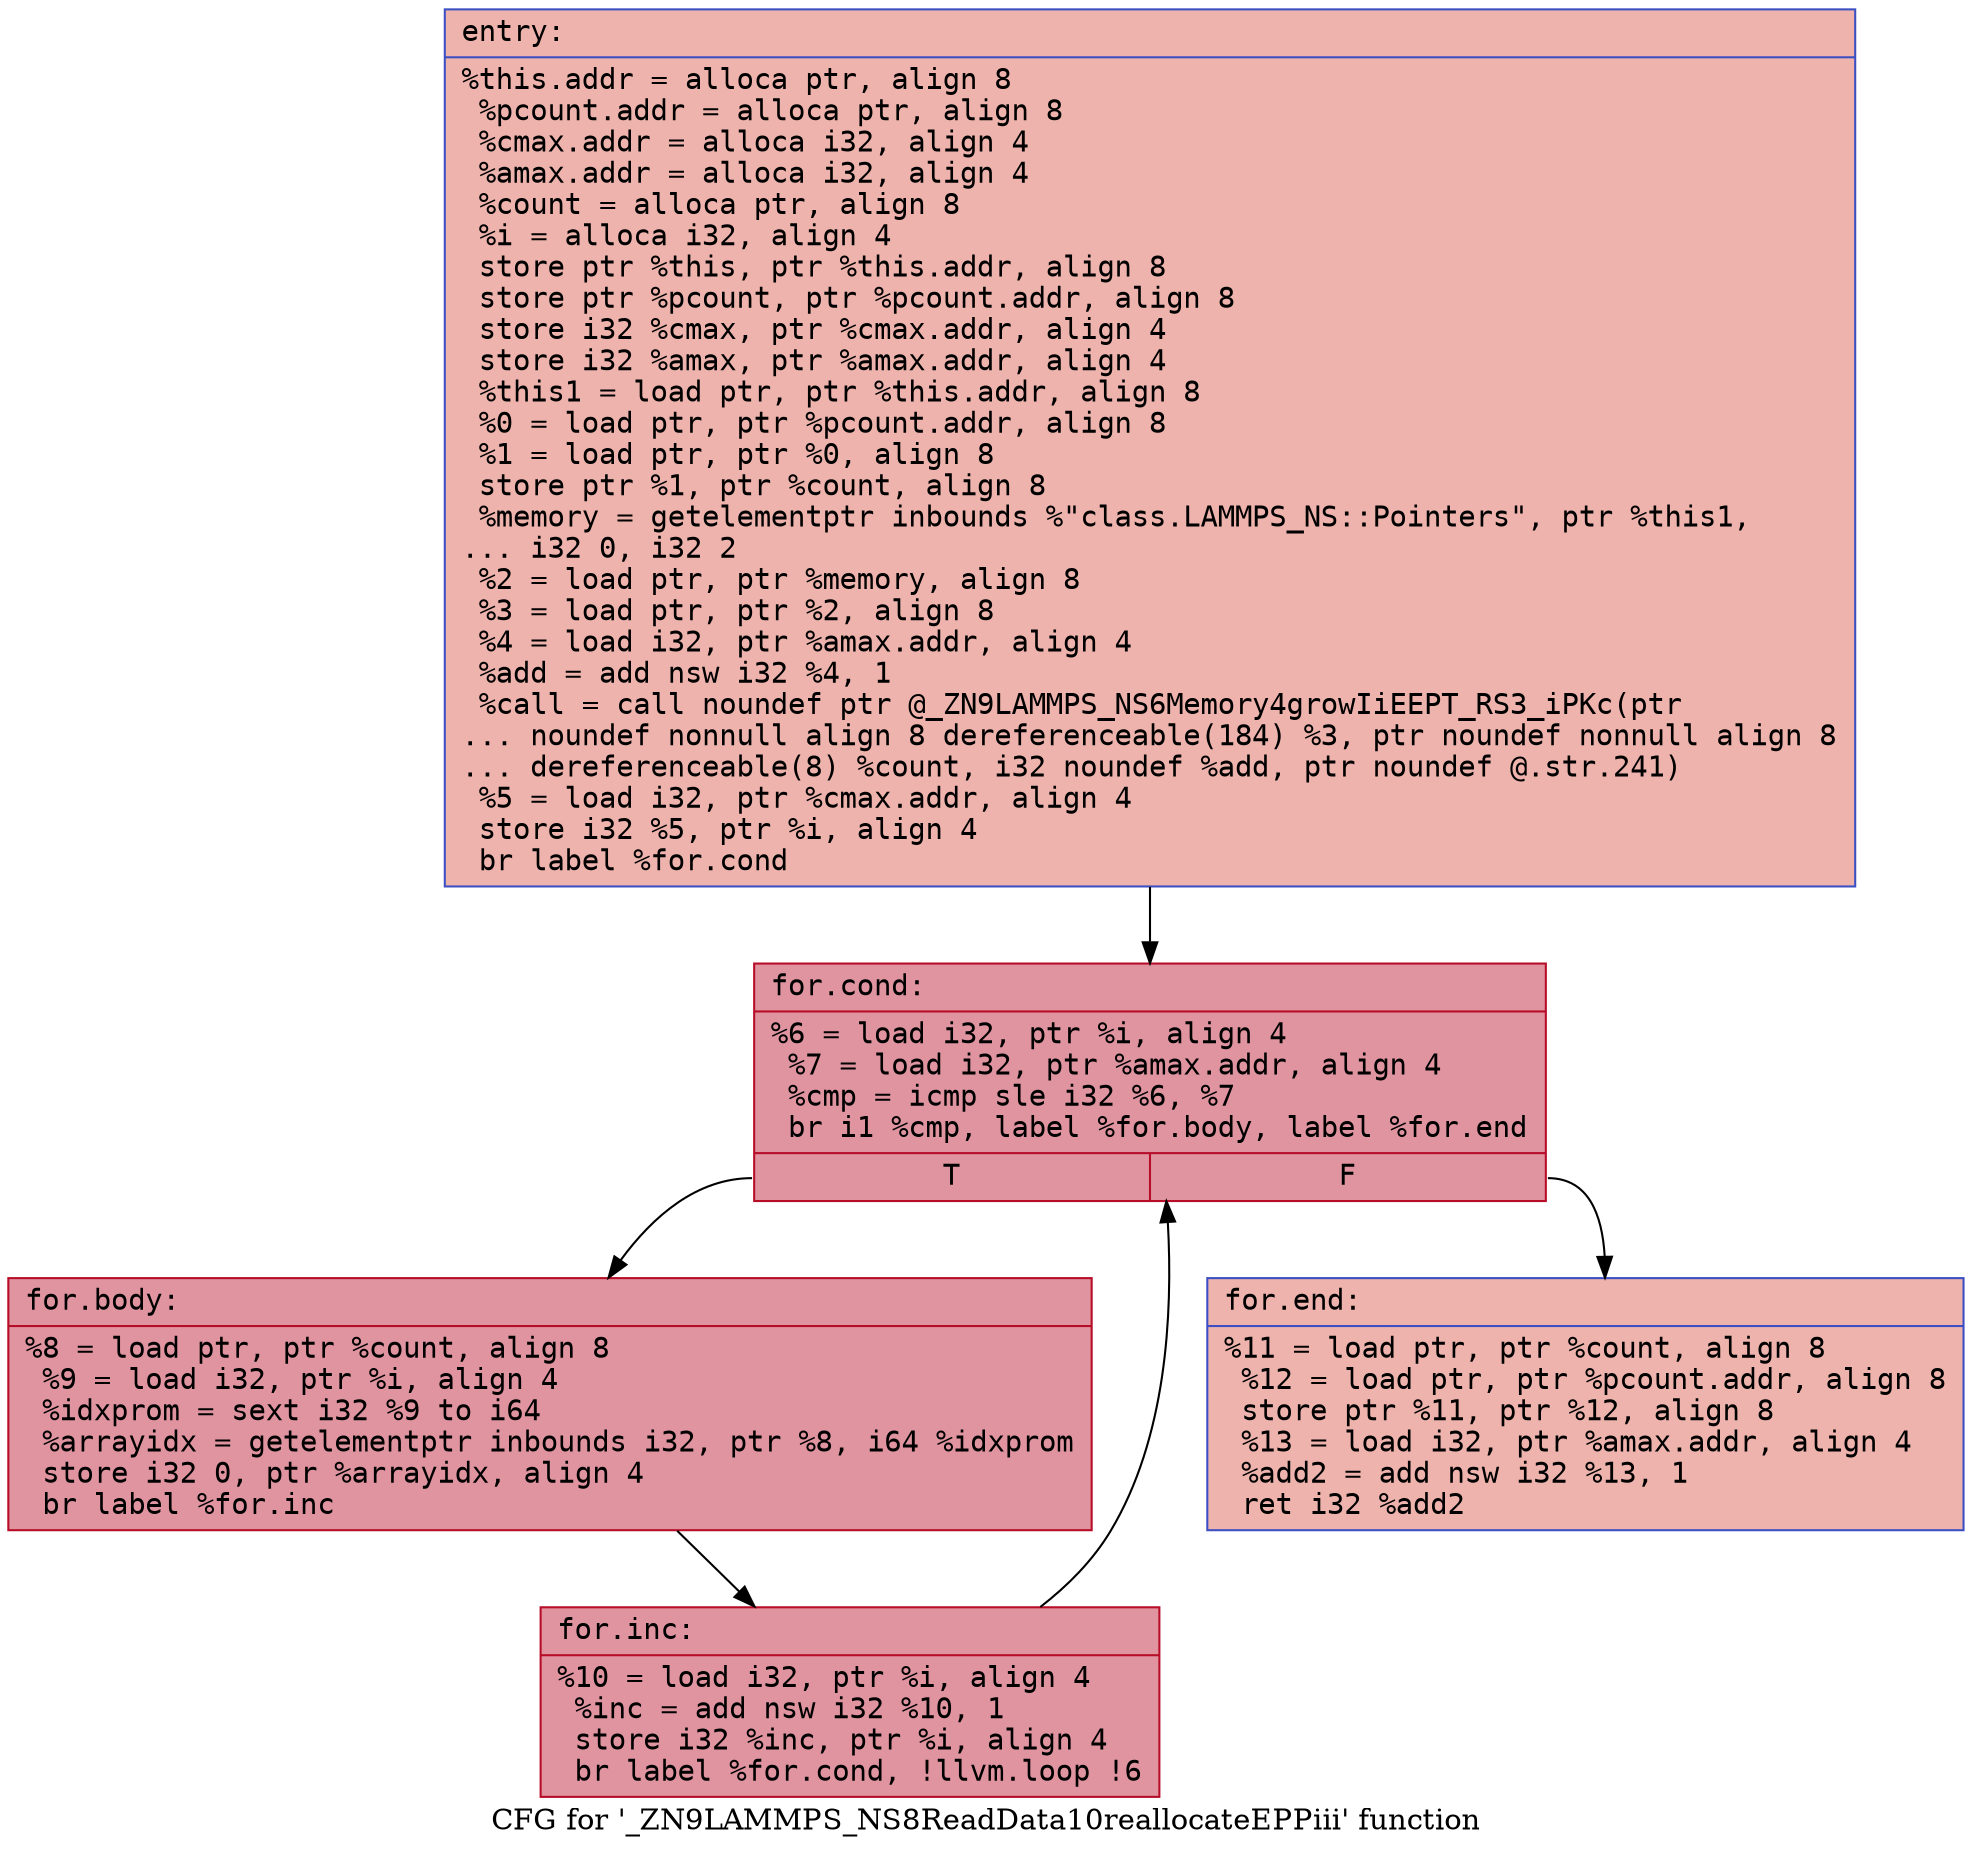 digraph "CFG for '_ZN9LAMMPS_NS8ReadData10reallocateEPPiii' function" {
	label="CFG for '_ZN9LAMMPS_NS8ReadData10reallocateEPPiii' function";

	Node0x55c7e0969470 [shape=record,color="#3d50c3ff", style=filled, fillcolor="#d6524470" fontname="Courier",label="{entry:\l|  %this.addr = alloca ptr, align 8\l  %pcount.addr = alloca ptr, align 8\l  %cmax.addr = alloca i32, align 4\l  %amax.addr = alloca i32, align 4\l  %count = alloca ptr, align 8\l  %i = alloca i32, align 4\l  store ptr %this, ptr %this.addr, align 8\l  store ptr %pcount, ptr %pcount.addr, align 8\l  store i32 %cmax, ptr %cmax.addr, align 4\l  store i32 %amax, ptr %amax.addr, align 4\l  %this1 = load ptr, ptr %this.addr, align 8\l  %0 = load ptr, ptr %pcount.addr, align 8\l  %1 = load ptr, ptr %0, align 8\l  store ptr %1, ptr %count, align 8\l  %memory = getelementptr inbounds %\"class.LAMMPS_NS::Pointers\", ptr %this1,\l... i32 0, i32 2\l  %2 = load ptr, ptr %memory, align 8\l  %3 = load ptr, ptr %2, align 8\l  %4 = load i32, ptr %amax.addr, align 4\l  %add = add nsw i32 %4, 1\l  %call = call noundef ptr @_ZN9LAMMPS_NS6Memory4growIiEEPT_RS3_iPKc(ptr\l... noundef nonnull align 8 dereferenceable(184) %3, ptr noundef nonnull align 8\l... dereferenceable(8) %count, i32 noundef %add, ptr noundef @.str.241)\l  %5 = load i32, ptr %cmax.addr, align 4\l  store i32 %5, ptr %i, align 4\l  br label %for.cond\l}"];
	Node0x55c7e0969470 -> Node0x55c7e096a400[tooltip="entry -> for.cond\nProbability 100.00%" ];
	Node0x55c7e096a400 [shape=record,color="#b70d28ff", style=filled, fillcolor="#b70d2870" fontname="Courier",label="{for.cond:\l|  %6 = load i32, ptr %i, align 4\l  %7 = load i32, ptr %amax.addr, align 4\l  %cmp = icmp sle i32 %6, %7\l  br i1 %cmp, label %for.body, label %for.end\l|{<s0>T|<s1>F}}"];
	Node0x55c7e096a400:s0 -> Node0x55c7e096a5e0[tooltip="for.cond -> for.body\nProbability 96.88%" ];
	Node0x55c7e096a400:s1 -> Node0x55c7e096a660[tooltip="for.cond -> for.end\nProbability 3.12%" ];
	Node0x55c7e096a5e0 [shape=record,color="#b70d28ff", style=filled, fillcolor="#b70d2870" fontname="Courier",label="{for.body:\l|  %8 = load ptr, ptr %count, align 8\l  %9 = load i32, ptr %i, align 4\l  %idxprom = sext i32 %9 to i64\l  %arrayidx = getelementptr inbounds i32, ptr %8, i64 %idxprom\l  store i32 0, ptr %arrayidx, align 4\l  br label %for.inc\l}"];
	Node0x55c7e096a5e0 -> Node0x55c7e096a960[tooltip="for.body -> for.inc\nProbability 100.00%" ];
	Node0x55c7e096a960 [shape=record,color="#b70d28ff", style=filled, fillcolor="#b70d2870" fontname="Courier",label="{for.inc:\l|  %10 = load i32, ptr %i, align 4\l  %inc = add nsw i32 %10, 1\l  store i32 %inc, ptr %i, align 4\l  br label %for.cond, !llvm.loop !6\l}"];
	Node0x55c7e096a960 -> Node0x55c7e096a400[tooltip="for.inc -> for.cond\nProbability 100.00%" ];
	Node0x55c7e096a660 [shape=record,color="#3d50c3ff", style=filled, fillcolor="#d6524470" fontname="Courier",label="{for.end:\l|  %11 = load ptr, ptr %count, align 8\l  %12 = load ptr, ptr %pcount.addr, align 8\l  store ptr %11, ptr %12, align 8\l  %13 = load i32, ptr %amax.addr, align 4\l  %add2 = add nsw i32 %13, 1\l  ret i32 %add2\l}"];
}
